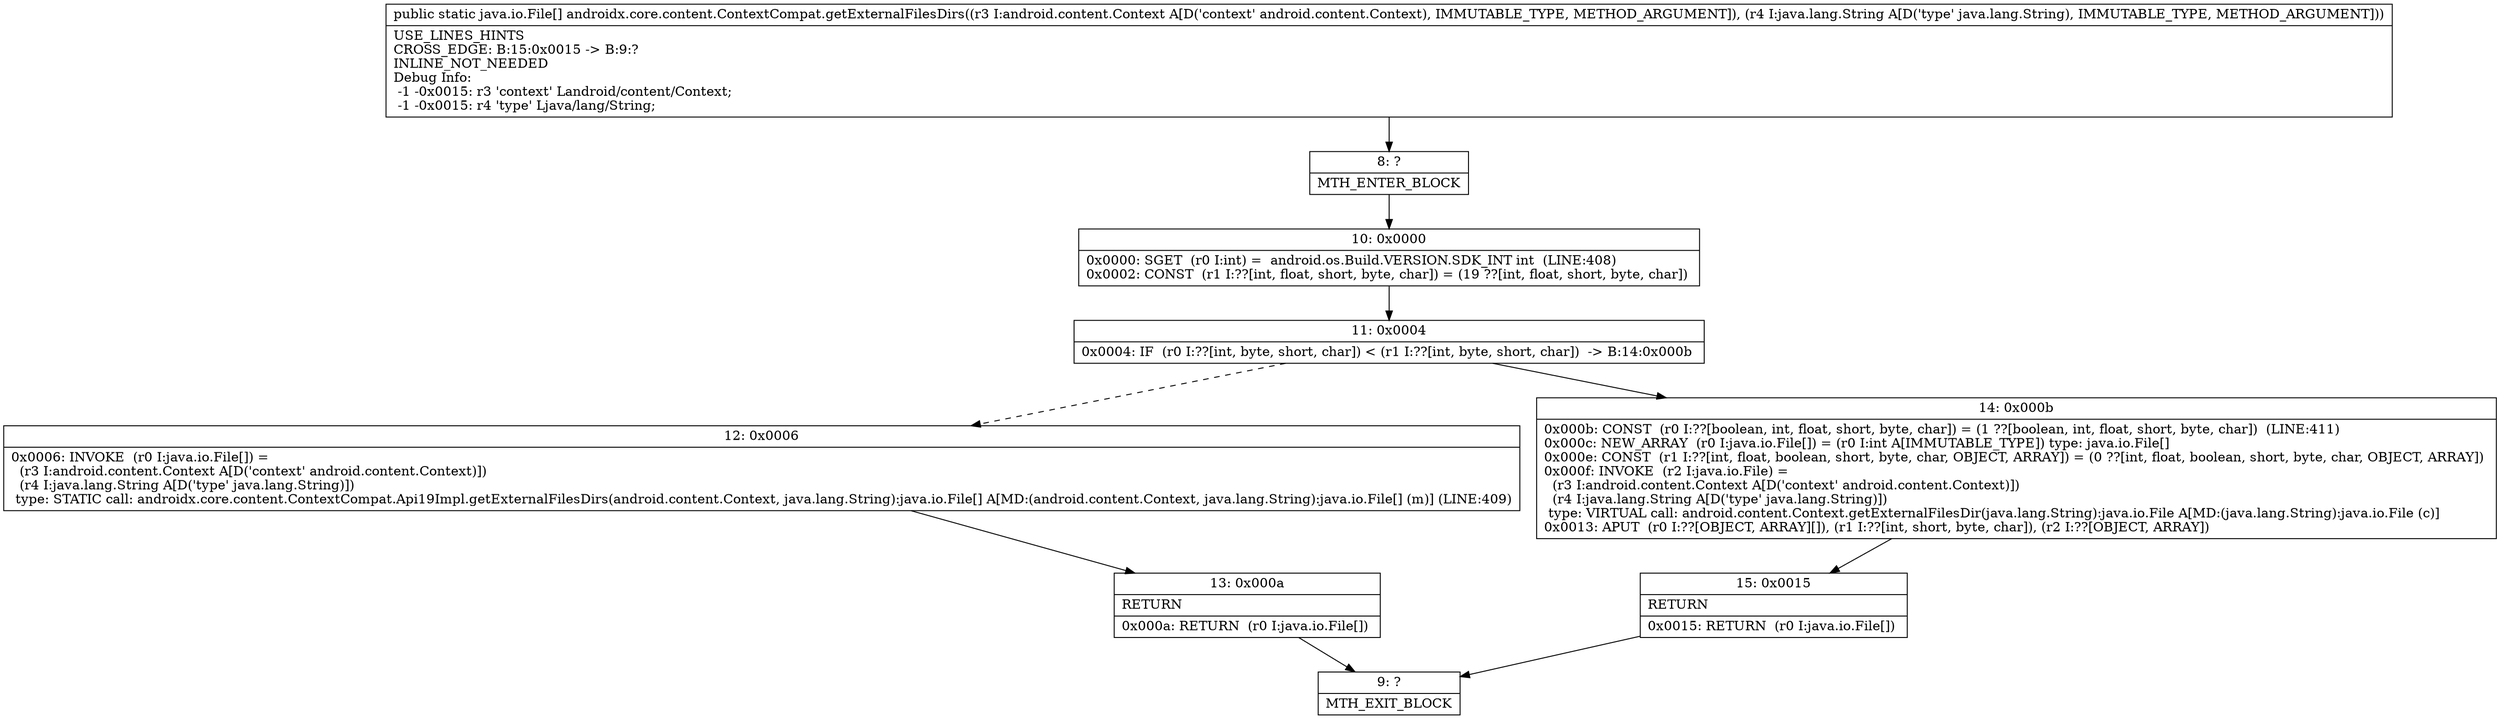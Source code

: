 digraph "CFG forandroidx.core.content.ContextCompat.getExternalFilesDirs(Landroid\/content\/Context;Ljava\/lang\/String;)[Ljava\/io\/File;" {
Node_8 [shape=record,label="{8\:\ ?|MTH_ENTER_BLOCK\l}"];
Node_10 [shape=record,label="{10\:\ 0x0000|0x0000: SGET  (r0 I:int) =  android.os.Build.VERSION.SDK_INT int  (LINE:408)\l0x0002: CONST  (r1 I:??[int, float, short, byte, char]) = (19 ??[int, float, short, byte, char]) \l}"];
Node_11 [shape=record,label="{11\:\ 0x0004|0x0004: IF  (r0 I:??[int, byte, short, char]) \< (r1 I:??[int, byte, short, char])  \-\> B:14:0x000b \l}"];
Node_12 [shape=record,label="{12\:\ 0x0006|0x0006: INVOKE  (r0 I:java.io.File[]) = \l  (r3 I:android.content.Context A[D('context' android.content.Context)])\l  (r4 I:java.lang.String A[D('type' java.lang.String)])\l type: STATIC call: androidx.core.content.ContextCompat.Api19Impl.getExternalFilesDirs(android.content.Context, java.lang.String):java.io.File[] A[MD:(android.content.Context, java.lang.String):java.io.File[] (m)] (LINE:409)\l}"];
Node_13 [shape=record,label="{13\:\ 0x000a|RETURN\l|0x000a: RETURN  (r0 I:java.io.File[]) \l}"];
Node_9 [shape=record,label="{9\:\ ?|MTH_EXIT_BLOCK\l}"];
Node_14 [shape=record,label="{14\:\ 0x000b|0x000b: CONST  (r0 I:??[boolean, int, float, short, byte, char]) = (1 ??[boolean, int, float, short, byte, char])  (LINE:411)\l0x000c: NEW_ARRAY  (r0 I:java.io.File[]) = (r0 I:int A[IMMUTABLE_TYPE]) type: java.io.File[] \l0x000e: CONST  (r1 I:??[int, float, boolean, short, byte, char, OBJECT, ARRAY]) = (0 ??[int, float, boolean, short, byte, char, OBJECT, ARRAY]) \l0x000f: INVOKE  (r2 I:java.io.File) = \l  (r3 I:android.content.Context A[D('context' android.content.Context)])\l  (r4 I:java.lang.String A[D('type' java.lang.String)])\l type: VIRTUAL call: android.content.Context.getExternalFilesDir(java.lang.String):java.io.File A[MD:(java.lang.String):java.io.File (c)]\l0x0013: APUT  (r0 I:??[OBJECT, ARRAY][]), (r1 I:??[int, short, byte, char]), (r2 I:??[OBJECT, ARRAY]) \l}"];
Node_15 [shape=record,label="{15\:\ 0x0015|RETURN\l|0x0015: RETURN  (r0 I:java.io.File[]) \l}"];
MethodNode[shape=record,label="{public static java.io.File[] androidx.core.content.ContextCompat.getExternalFilesDirs((r3 I:android.content.Context A[D('context' android.content.Context), IMMUTABLE_TYPE, METHOD_ARGUMENT]), (r4 I:java.lang.String A[D('type' java.lang.String), IMMUTABLE_TYPE, METHOD_ARGUMENT]))  | USE_LINES_HINTS\lCROSS_EDGE: B:15:0x0015 \-\> B:9:?\lINLINE_NOT_NEEDED\lDebug Info:\l  \-1 \-0x0015: r3 'context' Landroid\/content\/Context;\l  \-1 \-0x0015: r4 'type' Ljava\/lang\/String;\l}"];
MethodNode -> Node_8;Node_8 -> Node_10;
Node_10 -> Node_11;
Node_11 -> Node_12[style=dashed];
Node_11 -> Node_14;
Node_12 -> Node_13;
Node_13 -> Node_9;
Node_14 -> Node_15;
Node_15 -> Node_9;
}

